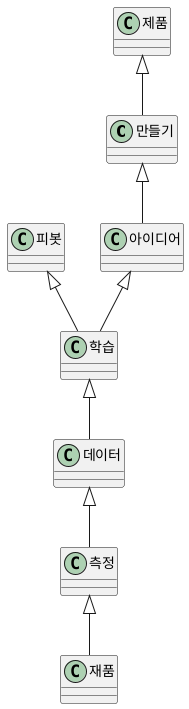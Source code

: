 @startuml process

만들기 <|-- 아이디어
제품 <|-- 만들기
측정 <|-- 재품
데이터 <|-- 측정
학습 <|-- 데이터
아이디어 <|-- 학습
피봇 <|-- 학습

@enduml